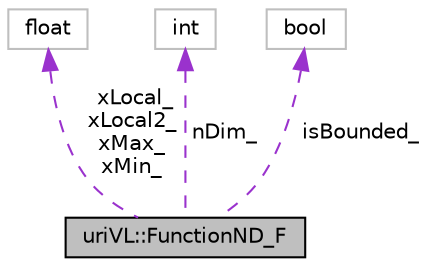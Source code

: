 digraph "uriVL::FunctionND_F"
{
  edge [fontname="Helvetica",fontsize="10",labelfontname="Helvetica",labelfontsize="10"];
  node [fontname="Helvetica",fontsize="10",shape=record];
  Node1 [label="uriVL::FunctionND_F",height=0.2,width=0.4,color="black", fillcolor="grey75", style="filled", fontcolor="black"];
  Node2 -> Node1 [dir="back",color="darkorchid3",fontsize="10",style="dashed",label=" xLocal_\nxLocal2_\nxMax_\nxMin_" ,fontname="Helvetica"];
  Node2 [label="float",height=0.2,width=0.4,color="grey75", fillcolor="white", style="filled"];
  Node3 -> Node1 [dir="back",color="darkorchid3",fontsize="10",style="dashed",label=" nDim_" ,fontname="Helvetica"];
  Node3 [label="int",height=0.2,width=0.4,color="grey75", fillcolor="white", style="filled"];
  Node4 -> Node1 [dir="back",color="darkorchid3",fontsize="10",style="dashed",label=" isBounded_" ,fontname="Helvetica"];
  Node4 [label="bool",height=0.2,width=0.4,color="grey75", fillcolor="white", style="filled"];
}
